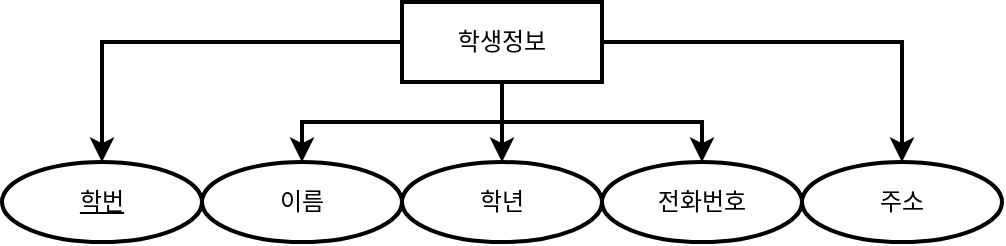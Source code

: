 <mxfile version="18.1.2" type="device" pages="4"><diagram id="2GYiwdD8eRfLdKok6AvH" name="Page-1"><mxGraphModel dx="1422" dy="794" grid="1" gridSize="10" guides="1" tooltips="1" connect="1" arrows="1" fold="1" page="1" pageScale="1" pageWidth="827" pageHeight="1169" math="0" shadow="0"><root><mxCell id="0"/><mxCell id="1" parent="0"/><mxCell id="rVCchllWgx_tX67awvDA-16" style="edgeStyle=orthogonalEdgeStyle;rounded=0;orthogonalLoop=1;jettySize=auto;html=1;entryX=0.5;entryY=0;entryDx=0;entryDy=0;shadow=0;strokeWidth=2;" parent="1" source="rVCchllWgx_tX67awvDA-1" target="rVCchllWgx_tX67awvDA-3" edge="1"><mxGeometry relative="1" as="geometry"/></mxCell><mxCell id="rVCchllWgx_tX67awvDA-17" style="edgeStyle=orthogonalEdgeStyle;rounded=0;orthogonalLoop=1;jettySize=auto;html=1;entryX=0.5;entryY=0;entryDx=0;entryDy=0;shadow=0;strokeWidth=2;" parent="1" source="rVCchllWgx_tX67awvDA-1" target="rVCchllWgx_tX67awvDA-5" edge="1"><mxGeometry relative="1" as="geometry"/></mxCell><mxCell id="rVCchllWgx_tX67awvDA-18" style="edgeStyle=orthogonalEdgeStyle;rounded=0;orthogonalLoop=1;jettySize=auto;html=1;entryX=0.5;entryY=0;entryDx=0;entryDy=0;shadow=0;strokeWidth=2;" parent="1" source="rVCchllWgx_tX67awvDA-1" target="rVCchllWgx_tX67awvDA-6" edge="1"><mxGeometry relative="1" as="geometry"/></mxCell><mxCell id="rVCchllWgx_tX67awvDA-19" style="edgeStyle=orthogonalEdgeStyle;rounded=0;orthogonalLoop=1;jettySize=auto;html=1;entryX=0.5;entryY=0;entryDx=0;entryDy=0;shadow=0;strokeWidth=2;" parent="1" source="rVCchllWgx_tX67awvDA-1" target="rVCchllWgx_tX67awvDA-7" edge="1"><mxGeometry relative="1" as="geometry"/></mxCell><mxCell id="rVCchllWgx_tX67awvDA-20" style="edgeStyle=orthogonalEdgeStyle;rounded=0;orthogonalLoop=1;jettySize=auto;html=1;entryX=0.5;entryY=0;entryDx=0;entryDy=0;shadow=0;strokeWidth=2;" parent="1" source="rVCchllWgx_tX67awvDA-1" target="rVCchllWgx_tX67awvDA-8" edge="1"><mxGeometry relative="1" as="geometry"/></mxCell><mxCell id="rVCchllWgx_tX67awvDA-1" value="학생정보" style="whiteSpace=wrap;html=1;align=center;strokeWidth=2;shadow=0;" parent="1" vertex="1"><mxGeometry x="360" y="360" width="100" height="40" as="geometry"/></mxCell><mxCell id="rVCchllWgx_tX67awvDA-3" value="학번" style="ellipse;whiteSpace=wrap;html=1;align=center;fontStyle=4;strokeWidth=2;shadow=0;" parent="1" vertex="1"><mxGeometry x="160" y="440" width="100" height="40" as="geometry"/></mxCell><mxCell id="rVCchllWgx_tX67awvDA-5" value="이름" style="ellipse;whiteSpace=wrap;html=1;align=center;strokeWidth=2;shadow=0;" parent="1" vertex="1"><mxGeometry x="260" y="440" width="100" height="40" as="geometry"/></mxCell><mxCell id="rVCchllWgx_tX67awvDA-6" value="학년" style="ellipse;whiteSpace=wrap;html=1;align=center;strokeWidth=2;shadow=0;" parent="1" vertex="1"><mxGeometry x="360" y="440" width="100" height="40" as="geometry"/></mxCell><mxCell id="rVCchllWgx_tX67awvDA-7" value="전화번호" style="ellipse;whiteSpace=wrap;html=1;align=center;strokeWidth=2;shadow=0;" parent="1" vertex="1"><mxGeometry x="460" y="440" width="100" height="40" as="geometry"/></mxCell><mxCell id="rVCchllWgx_tX67awvDA-8" value="주소" style="ellipse;whiteSpace=wrap;html=1;align=center;strokeWidth=2;shadow=0;" parent="1" vertex="1"><mxGeometry x="560" y="440" width="100" height="40" as="geometry"/></mxCell></root></mxGraphModel></diagram><diagram id="0qLAcg0rs9gJ4eGsllmb" name="Page-2"><mxGraphModel dx="857" dy="784" grid="1" gridSize="10" guides="1" tooltips="1" connect="1" arrows="1" fold="1" page="1" pageScale="1" pageWidth="827" pageHeight="1169" math="0" shadow="0"><root><mxCell id="0"/><mxCell id="1" parent="0"/><mxCell id="2qH7XmngtKXu21mbRw4C-11" value="" style="edgeStyle=orthogonalEdgeStyle;rounded=0;orthogonalLoop=1;jettySize=auto;html=1;shadow=0;strokeWidth=2;" parent="1" source="2qH7XmngtKXu21mbRw4C-1" target="2qH7XmngtKXu21mbRw4C-5" edge="1"><mxGeometry relative="1" as="geometry"/></mxCell><mxCell id="2qH7XmngtKXu21mbRw4C-12" style="edgeStyle=orthogonalEdgeStyle;rounded=0;orthogonalLoop=1;jettySize=auto;html=1;entryX=0;entryY=0.5;entryDx=0;entryDy=0;shadow=0;strokeWidth=2;" parent="1" source="2qH7XmngtKXu21mbRw4C-1" target="2qH7XmngtKXu21mbRw4C-2" edge="1"><mxGeometry relative="1" as="geometry"/></mxCell><mxCell id="2qH7XmngtKXu21mbRw4C-13" style="edgeStyle=orthogonalEdgeStyle;rounded=0;orthogonalLoop=1;jettySize=auto;html=1;entryX=0;entryY=0.5;entryDx=0;entryDy=0;shadow=0;strokeWidth=2;" parent="1" source="2qH7XmngtKXu21mbRw4C-1" target="2qH7XmngtKXu21mbRw4C-8" edge="1"><mxGeometry relative="1" as="geometry"/></mxCell><mxCell id="2qH7XmngtKXu21mbRw4C-1" value="Actor" style="shape=umlActor;verticalLabelPosition=bottom;verticalAlign=top;html=1;shadow=0;strokeWidth=2;" parent="1" vertex="1"><mxGeometry x="160" y="255" width="30" height="60" as="geometry"/></mxCell><mxCell id="2qH7XmngtKXu21mbRw4C-2" value="회원가입" style="ellipse;whiteSpace=wrap;html=1;shadow=0;strokeWidth=2;" parent="1" vertex="1"><mxGeometry x="300" y="180" width="140" height="70" as="geometry"/></mxCell><mxCell id="2qH7XmngtKXu21mbRw4C-3" value="ID중복검사" style="ellipse;whiteSpace=wrap;html=1;shadow=0;strokeWidth=2;" parent="1" vertex="1"><mxGeometry x="440" y="180" width="140" height="70" as="geometry"/></mxCell><mxCell id="2qH7XmngtKXu21mbRw4C-4" value="DB에 저장" style="ellipse;whiteSpace=wrap;html=1;shadow=0;strokeWidth=2;" parent="1" vertex="1"><mxGeometry x="580" y="180" width="140" height="70" as="geometry"/></mxCell><mxCell id="2qH7XmngtKXu21mbRw4C-5" value="로그인" style="ellipse;whiteSpace=wrap;html=1;shadow=0;strokeWidth=2;" parent="1" vertex="1"><mxGeometry x="300" y="250" width="140" height="70" as="geometry"/></mxCell><mxCell id="2qH7XmngtKXu21mbRw4C-6" value="로그인확인" style="ellipse;whiteSpace=wrap;html=1;shadow=0;strokeWidth=2;" parent="1" vertex="1"><mxGeometry x="440" y="250" width="140" height="70" as="geometry"/></mxCell><mxCell id="2qH7XmngtKXu21mbRw4C-7" value="세션부여" style="ellipse;whiteSpace=wrap;html=1;shadow=0;strokeWidth=2;" parent="1" vertex="1"><mxGeometry x="580" y="250" width="140" height="70" as="geometry"/></mxCell><mxCell id="2qH7XmngtKXu21mbRw4C-8" value="게시판" style="ellipse;whiteSpace=wrap;html=1;shadow=0;strokeWidth=2;" parent="1" vertex="1"><mxGeometry x="300" y="400" width="140" height="70" as="geometry"/></mxCell><mxCell id="2qH7XmngtKXu21mbRw4C-9" value="글쓰기클릭" style="ellipse;whiteSpace=wrap;html=1;shadow=0;strokeWidth=2;" parent="1" vertex="1"><mxGeometry x="440" y="400" width="140" height="70" as="geometry"/></mxCell><mxCell id="2qH7XmngtKXu21mbRw4C-14" style="edgeStyle=orthogonalEdgeStyle;rounded=0;orthogonalLoop=1;jettySize=auto;html=1;shadow=0;strokeWidth=2;" parent="1" source="2qH7XmngtKXu21mbRw4C-10" target="2qH7XmngtKXu21mbRw4C-5" edge="1"><mxGeometry relative="1" as="geometry"><Array as="points"><mxPoint x="650" y="370"/><mxPoint x="370" y="370"/></Array></mxGeometry></mxCell><mxCell id="2qH7XmngtKXu21mbRw4C-10" value="로그인확인" style="ellipse;whiteSpace=wrap;html=1;shadow=0;strokeWidth=2;" parent="1" vertex="1"><mxGeometry x="580" y="400" width="140" height="70" as="geometry"/></mxCell></root></mxGraphModel></diagram><diagram id="YEjMaBFAJUDLFT7ucbus" name="레이아웃별, 로그인 회원가입"><mxGraphModel dx="857" dy="784" grid="1" gridSize="10" guides="1" tooltips="1" connect="1" arrows="1" fold="1" page="1" pageScale="1" pageWidth="827" pageHeight="1169" math="0" shadow="0"><root><mxCell id="0"/><mxCell id="1" parent="0"/><mxCell id="60HzdJMfefhZUcd4HpcT-1" value="Actor" style="shape=umlActor;verticalLabelPosition=bottom;verticalAlign=top;html=1;shadow=0;strokeWidth=2;" parent="1" vertex="1"><mxGeometry x="120" y="960" width="30" height="60" as="geometry"/></mxCell><mxCell id="tfIwkROSKU9LFgS0Y1qQ-1" value="회원가입" style="ellipse;whiteSpace=wrap;html=1;shadow=0;strokeWidth=2;" parent="1" vertex="1"><mxGeometry x="230" y="900" width="140" height="70" as="geometry"/></mxCell><mxCell id="DCy_5lz1rJcARFC25E61-1" value="ID중복검사" style="ellipse;whiteSpace=wrap;html=1;shadow=0;strokeWidth=2;" parent="1" vertex="1"><mxGeometry x="370" y="900" width="140" height="70" as="geometry"/></mxCell><mxCell id="r5mA8Wso-aB24ZF9T94Q-1" value="DB에 저장" style="ellipse;whiteSpace=wrap;html=1;shadow=0;strokeWidth=2;" parent="1" vertex="1"><mxGeometry x="510" y="900" width="140" height="70" as="geometry"/></mxCell><mxCell id="ZFHXCNjkK_syHWbOqxtX-1" value="로그인" style="ellipse;whiteSpace=wrap;html=1;shadow=0;strokeWidth=2;" parent="1" vertex="1"><mxGeometry x="230" y="990" width="140" height="70" as="geometry"/></mxCell><mxCell id="RCbmr-Qfa0O-JjzvDq_V-1" value="로그인확인" style="ellipse;whiteSpace=wrap;html=1;shadow=0;strokeWidth=2;" parent="1" vertex="1"><mxGeometry x="370" y="990" width="140" height="70" as="geometry"/></mxCell><mxCell id="rcVA_vxOe0ARJLU-bFHp-1" value="세션부여" style="ellipse;whiteSpace=wrap;html=1;shadow=0;strokeWidth=2;" parent="1" vertex="1"><mxGeometry x="510" y="990" width="140" height="70" as="geometry"/></mxCell><mxCell id="zEAQ3R73hj4lsx-gQDS4-2" value="학원검색" style="ellipse;whiteSpace=wrap;html=1;shadow=0;strokeWidth=2;" parent="1" vertex="1"><mxGeometry x="230" y="1080" width="140" height="70" as="geometry"/></mxCell><mxCell id="zEAQ3R73hj4lsx-gQDS4-3" value="학원 장바구니 추가" style="ellipse;whiteSpace=wrap;html=1;shadow=0;strokeWidth=2;" parent="1" vertex="1"><mxGeometry x="370" y="1080" width="140" height="70" as="geometry"/></mxCell><mxCell id="zEAQ3R73hj4lsx-gQDS4-4" value="학원 결제" style="ellipse;whiteSpace=wrap;html=1;shadow=0;strokeWidth=2;" parent="1" vertex="1"><mxGeometry x="650" y="1080" width="140" height="70" as="geometry"/></mxCell><mxCell id="zEAQ3R73hj4lsx-gQDS4-5" value="스케줄 결정" style="ellipse;whiteSpace=wrap;html=1;shadow=0;strokeWidth=2;" parent="1" vertex="1"><mxGeometry x="510" y="1080" width="140" height="70" as="geometry"/></mxCell><mxCell id="QIkk5pSjYCIOPvrYYPD7-11" style="edgeStyle=orthogonalEdgeStyle;rounded=0;orthogonalLoop=1;jettySize=auto;html=1;entryX=0.5;entryY=0;entryDx=0;entryDy=0;" parent="1" source="QIkk5pSjYCIOPvrYYPD7-1" target="QIkk5pSjYCIOPvrYYPD7-5" edge="1"><mxGeometry relative="1" as="geometry"/></mxCell><mxCell id="QIkk5pSjYCIOPvrYYPD7-12" style="edgeStyle=orthogonalEdgeStyle;rounded=0;orthogonalLoop=1;jettySize=auto;html=1;entryX=0.5;entryY=0;entryDx=0;entryDy=0;" parent="1" source="QIkk5pSjYCIOPvrYYPD7-1" target="QIkk5pSjYCIOPvrYYPD7-10" edge="1"><mxGeometry relative="1" as="geometry"/></mxCell><mxCell id="QIkk5pSjYCIOPvrYYPD7-13" style="edgeStyle=orthogonalEdgeStyle;rounded=0;orthogonalLoop=1;jettySize=auto;html=1;entryX=0.5;entryY=0;entryDx=0;entryDy=0;" parent="1" source="QIkk5pSjYCIOPvrYYPD7-1" target="QIkk5pSjYCIOPvrYYPD7-6" edge="1"><mxGeometry relative="1" as="geometry"/></mxCell><mxCell id="QIkk5pSjYCIOPvrYYPD7-14" style="edgeStyle=orthogonalEdgeStyle;rounded=0;orthogonalLoop=1;jettySize=auto;html=1;entryX=0.5;entryY=0;entryDx=0;entryDy=0;" parent="1" source="QIkk5pSjYCIOPvrYYPD7-1" target="QIkk5pSjYCIOPvrYYPD7-9" edge="1"><mxGeometry relative="1" as="geometry"/></mxCell><mxCell id="QIkk5pSjYCIOPvrYYPD7-15" style="edgeStyle=orthogonalEdgeStyle;rounded=0;orthogonalLoop=1;jettySize=auto;html=1;entryX=0.5;entryY=0;entryDx=0;entryDy=0;" parent="1" source="QIkk5pSjYCIOPvrYYPD7-1" target="QIkk5pSjYCIOPvrYYPD7-7" edge="1"><mxGeometry relative="1" as="geometry"/></mxCell><mxCell id="QIkk5pSjYCIOPvrYYPD7-16" style="edgeStyle=orthogonalEdgeStyle;rounded=0;orthogonalLoop=1;jettySize=auto;html=1;entryX=0.5;entryY=0;entryDx=0;entryDy=0;" parent="1" source="QIkk5pSjYCIOPvrYYPD7-1" target="QIkk5pSjYCIOPvrYYPD7-8" edge="1"><mxGeometry relative="1" as="geometry"/></mxCell><mxCell id="QIkk5pSjYCIOPvrYYPD7-1" value="회원정보" style="whiteSpace=wrap;html=1;align=center;" parent="1" vertex="1"><mxGeometry x="390" y="410" width="100" height="40" as="geometry"/></mxCell><mxCell id="QIkk5pSjYCIOPvrYYPD7-18" style="edgeStyle=orthogonalEdgeStyle;rounded=0;orthogonalLoop=1;jettySize=auto;html=1;entryX=0.2;entryY=-0.01;entryDx=0;entryDy=0;entryPerimeter=0;" parent="1" source="QIkk5pSjYCIOPvrYYPD7-5" target="QIkk5pSjYCIOPvrYYPD7-17" edge="1"><mxGeometry relative="1" as="geometry"/></mxCell><mxCell id="QIkk5pSjYCIOPvrYYPD7-5" value="아이디" style="ellipse;whiteSpace=wrap;html=1;align=center;fontStyle=4;" parent="1" vertex="1"><mxGeometry x="140" y="500" width="100" height="40" as="geometry"/></mxCell><mxCell id="QIkk5pSjYCIOPvrYYPD7-19" style="edgeStyle=orthogonalEdgeStyle;rounded=0;orthogonalLoop=1;jettySize=auto;html=1;entryX=0.71;entryY=0.02;entryDx=0;entryDy=0;entryPerimeter=0;" parent="1" source="QIkk5pSjYCIOPvrYYPD7-6" target="QIkk5pSjYCIOPvrYYPD7-17" edge="1"><mxGeometry relative="1" as="geometry"/></mxCell><mxCell id="QIkk5pSjYCIOPvrYYPD7-6" value="비밀번호" style="ellipse;whiteSpace=wrap;html=1;align=center;" parent="1" vertex="1"><mxGeometry x="240" y="500" width="100" height="40" as="geometry"/></mxCell><mxCell id="QIkk5pSjYCIOPvrYYPD7-7" value="이름" style="ellipse;whiteSpace=wrap;html=1;align=center;" parent="1" vertex="1"><mxGeometry x="340" y="500" width="100" height="40" as="geometry"/></mxCell><mxCell id="QIkk5pSjYCIOPvrYYPD7-8" value="전화번호" style="ellipse;whiteSpace=wrap;html=1;align=center;" parent="1" vertex="1"><mxGeometry x="440" y="500" width="100" height="40" as="geometry"/></mxCell><mxCell id="QIkk5pSjYCIOPvrYYPD7-9" value="주소&lt;br&gt;(주소, 상세주소, 우편번호로 나눠질 가능성있음)" style="ellipse;whiteSpace=wrap;html=1;align=center;" parent="1" vertex="1"><mxGeometry x="540" y="500" width="100" height="90" as="geometry"/></mxCell><mxCell id="QIkk5pSjYCIOPvrYYPD7-10" value="이메일" style="ellipse;whiteSpace=wrap;html=1;align=center;" parent="1" vertex="1"><mxGeometry x="640" y="500" width="100" height="40" as="geometry"/></mxCell><mxCell id="QIkk5pSjYCIOPvrYYPD7-17" value="로그인시 사용" style="shape=note;size=20;whiteSpace=wrap;html=1;" parent="1" vertex="1"><mxGeometry x="190" y="630" width="100" height="100" as="geometry"/></mxCell><mxCell id="QIkk5pSjYCIOPvrYYPD7-33" value="회원정보" style="shape=table;startSize=30;container=1;collapsible=1;childLayout=tableLayout;fixedRows=1;rowLines=0;fontStyle=1;align=center;resizeLast=1;" parent="1" vertex="1"><mxGeometry x="440" y="640" width="236" height="220" as="geometry"/></mxCell><mxCell id="QIkk5pSjYCIOPvrYYPD7-34" value="" style="shape=tableRow;horizontal=0;startSize=0;swimlaneHead=0;swimlaneBody=0;fillColor=none;collapsible=0;dropTarget=0;points=[[0,0.5],[1,0.5]];portConstraint=eastwest;top=0;left=0;right=0;bottom=1;" parent="QIkk5pSjYCIOPvrYYPD7-33" vertex="1"><mxGeometry y="30" width="236" height="30" as="geometry"/></mxCell><mxCell id="QIkk5pSjYCIOPvrYYPD7-35" value="PK" style="shape=partialRectangle;connectable=0;fillColor=none;top=0;left=0;bottom=0;right=0;fontStyle=1;overflow=hidden;" parent="QIkk5pSjYCIOPvrYYPD7-34" vertex="1"><mxGeometry width="30" height="30" as="geometry"><mxRectangle width="30" height="30" as="alternateBounds"/></mxGeometry></mxCell><mxCell id="QIkk5pSjYCIOPvrYYPD7-36" value="ID    varchar2(20)" style="shape=partialRectangle;connectable=0;fillColor=none;top=0;left=0;bottom=0;right=0;align=left;spacingLeft=6;fontStyle=5;overflow=hidden;" parent="QIkk5pSjYCIOPvrYYPD7-34" vertex="1"><mxGeometry x="30" width="206" height="30" as="geometry"><mxRectangle width="206" height="30" as="alternateBounds"/></mxGeometry></mxCell><mxCell id="QIkk5pSjYCIOPvrYYPD7-37" value="" style="shape=tableRow;horizontal=0;startSize=0;swimlaneHead=0;swimlaneBody=0;fillColor=none;collapsible=0;dropTarget=0;points=[[0,0.5],[1,0.5]];portConstraint=eastwest;top=0;left=0;right=0;bottom=0;" parent="QIkk5pSjYCIOPvrYYPD7-33" vertex="1"><mxGeometry y="60" width="236" height="30" as="geometry"/></mxCell><mxCell id="QIkk5pSjYCIOPvrYYPD7-38" value="" style="shape=partialRectangle;connectable=0;fillColor=none;top=0;left=0;bottom=0;right=0;editable=1;overflow=hidden;" parent="QIkk5pSjYCIOPvrYYPD7-37" vertex="1"><mxGeometry width="30" height="30" as="geometry"><mxRectangle width="30" height="30" as="alternateBounds"/></mxGeometry></mxCell><mxCell id="QIkk5pSjYCIOPvrYYPD7-39" value="password    varchar2(20)" style="shape=partialRectangle;connectable=0;fillColor=none;top=0;left=0;bottom=0;right=0;align=left;spacingLeft=6;overflow=hidden;" parent="QIkk5pSjYCIOPvrYYPD7-37" vertex="1"><mxGeometry x="30" width="206" height="30" as="geometry"><mxRectangle width="206" height="30" as="alternateBounds"/></mxGeometry></mxCell><mxCell id="QIkk5pSjYCIOPvrYYPD7-40" value="" style="shape=tableRow;horizontal=0;startSize=0;swimlaneHead=0;swimlaneBody=0;fillColor=none;collapsible=0;dropTarget=0;points=[[0,0.5],[1,0.5]];portConstraint=eastwest;top=0;left=0;right=0;bottom=0;" parent="QIkk5pSjYCIOPvrYYPD7-33" vertex="1"><mxGeometry y="90" width="236" height="30" as="geometry"/></mxCell><mxCell id="QIkk5pSjYCIOPvrYYPD7-41" value="" style="shape=partialRectangle;connectable=0;fillColor=none;top=0;left=0;bottom=0;right=0;editable=1;overflow=hidden;" parent="QIkk5pSjYCIOPvrYYPD7-40" vertex="1"><mxGeometry width="30" height="30" as="geometry"><mxRectangle width="30" height="30" as="alternateBounds"/></mxGeometry></mxCell><mxCell id="QIkk5pSjYCIOPvrYYPD7-42" value="name    nvarchar2(5)" style="shape=partialRectangle;connectable=0;fillColor=none;top=0;left=0;bottom=0;right=0;align=left;spacingLeft=6;overflow=hidden;" parent="QIkk5pSjYCIOPvrYYPD7-40" vertex="1"><mxGeometry x="30" width="206" height="30" as="geometry"><mxRectangle width="206" height="30" as="alternateBounds"/></mxGeometry></mxCell><mxCell id="QIkk5pSjYCIOPvrYYPD7-43" value="" style="shape=tableRow;horizontal=0;startSize=0;swimlaneHead=0;swimlaneBody=0;fillColor=none;collapsible=0;dropTarget=0;points=[[0,0.5],[1,0.5]];portConstraint=eastwest;top=0;left=0;right=0;bottom=0;" parent="QIkk5pSjYCIOPvrYYPD7-33" vertex="1"><mxGeometry y="120" width="236" height="30" as="geometry"/></mxCell><mxCell id="QIkk5pSjYCIOPvrYYPD7-44" value="" style="shape=partialRectangle;connectable=0;fillColor=none;top=0;left=0;bottom=0;right=0;editable=1;overflow=hidden;" parent="QIkk5pSjYCIOPvrYYPD7-43" vertex="1"><mxGeometry width="30" height="30" as="geometry"><mxRectangle width="30" height="30" as="alternateBounds"/></mxGeometry></mxCell><mxCell id="QIkk5pSjYCIOPvrYYPD7-45" value="tel    number" style="shape=partialRectangle;connectable=0;fillColor=none;top=0;left=0;bottom=0;right=0;align=left;spacingLeft=6;overflow=hidden;" parent="QIkk5pSjYCIOPvrYYPD7-43" vertex="1"><mxGeometry x="30" width="206" height="30" as="geometry"><mxRectangle width="206" height="30" as="alternateBounds"/></mxGeometry></mxCell><mxCell id="QIkk5pSjYCIOPvrYYPD7-61" value="" style="shape=tableRow;horizontal=0;startSize=0;swimlaneHead=0;swimlaneBody=0;fillColor=none;collapsible=0;dropTarget=0;points=[[0,0.5],[1,0.5]];portConstraint=eastwest;top=0;left=0;right=0;bottom=0;" parent="QIkk5pSjYCIOPvrYYPD7-33" vertex="1"><mxGeometry y="150" width="236" height="30" as="geometry"/></mxCell><mxCell id="QIkk5pSjYCIOPvrYYPD7-62" value="" style="shape=partialRectangle;connectable=0;fillColor=none;top=0;left=0;bottom=0;right=0;editable=1;overflow=hidden;" parent="QIkk5pSjYCIOPvrYYPD7-61" vertex="1"><mxGeometry width="30" height="30" as="geometry"><mxRectangle width="30" height="30" as="alternateBounds"/></mxGeometry></mxCell><mxCell id="QIkk5pSjYCIOPvrYYPD7-63" value="address    nvarchar2(50)" style="shape=partialRectangle;connectable=0;fillColor=none;top=0;left=0;bottom=0;right=0;align=left;spacingLeft=6;overflow=hidden;" parent="QIkk5pSjYCIOPvrYYPD7-61" vertex="1"><mxGeometry x="30" width="206" height="30" as="geometry"><mxRectangle width="206" height="30" as="alternateBounds"/></mxGeometry></mxCell><mxCell id="QIkk5pSjYCIOPvrYYPD7-64" value="" style="shape=tableRow;horizontal=0;startSize=0;swimlaneHead=0;swimlaneBody=0;fillColor=none;collapsible=0;dropTarget=0;points=[[0,0.5],[1,0.5]];portConstraint=eastwest;top=0;left=0;right=0;bottom=0;" parent="QIkk5pSjYCIOPvrYYPD7-33" vertex="1"><mxGeometry y="180" width="236" height="30" as="geometry"/></mxCell><mxCell id="QIkk5pSjYCIOPvrYYPD7-65" value="" style="shape=partialRectangle;connectable=0;fillColor=none;top=0;left=0;bottom=0;right=0;editable=1;overflow=hidden;" parent="QIkk5pSjYCIOPvrYYPD7-64" vertex="1"><mxGeometry width="30" height="30" as="geometry"><mxRectangle width="30" height="30" as="alternateBounds"/></mxGeometry></mxCell><mxCell id="QIkk5pSjYCIOPvrYYPD7-66" value="email    varchar2(30)" style="shape=partialRectangle;connectable=0;fillColor=none;top=0;left=0;bottom=0;right=0;align=left;spacingLeft=6;overflow=hidden;" parent="QIkk5pSjYCIOPvrYYPD7-64" vertex="1"><mxGeometry x="30" width="206" height="30" as="geometry"><mxRectangle width="206" height="30" as="alternateBounds"/></mxGeometry></mxCell></root></mxGraphModel></diagram><diagram id="F-JiQdFKXhcAnfwn-VHp" name="학원정보"><mxGraphModel dx="2385" dy="1425" grid="1" gridSize="10" guides="1" tooltips="1" connect="1" arrows="1" fold="1" page="1" pageScale="1" pageWidth="827" pageHeight="1169" math="0" shadow="0"><root><mxCell id="0"/><mxCell id="1" parent="0"/><mxCell id="TMCMg9Sac8ePS1k3-B1t-9" style="edgeStyle=orthogonalEdgeStyle;rounded=0;orthogonalLoop=1;jettySize=auto;html=1;entryX=1;entryY=0.5;entryDx=0;entryDy=0;" parent="1" source="TeI_6MHrGVTQw7P5lL0v-13" target="TeI_6MHrGVTQw7P5lL0v-16" edge="1"><mxGeometry relative="1" as="geometry"/></mxCell><mxCell id="TMCMg9Sac8ePS1k3-B1t-10" style="edgeStyle=orthogonalEdgeStyle;rounded=0;orthogonalLoop=1;jettySize=auto;html=1;entryX=1;entryY=0.5;entryDx=0;entryDy=0;" parent="1" source="TeI_6MHrGVTQw7P5lL0v-13" target="TeI_6MHrGVTQw7P5lL0v-17" edge="1"><mxGeometry relative="1" as="geometry"/></mxCell><mxCell id="rXmSphZB56x5EQF6xdXM-2" style="edgeStyle=orthogonalEdgeStyle;rounded=0;orthogonalLoop=1;jettySize=auto;html=1;entryX=1;entryY=0.5;entryDx=0;entryDy=0;" parent="1" source="TeI_6MHrGVTQw7P5lL0v-13" target="TMCMg9Sac8ePS1k3-B1t-30" edge="1"><mxGeometry relative="1" as="geometry"/></mxCell><mxCell id="rXmSphZB56x5EQF6xdXM-3" style="edgeStyle=orthogonalEdgeStyle;rounded=0;orthogonalLoop=1;jettySize=auto;html=1;entryX=1;entryY=0.5;entryDx=0;entryDy=0;" parent="1" source="TeI_6MHrGVTQw7P5lL0v-13" target="TMCMg9Sac8ePS1k3-B1t-31" edge="1"><mxGeometry relative="1" as="geometry"/></mxCell><mxCell id="rXmSphZB56x5EQF6xdXM-4" style="edgeStyle=orthogonalEdgeStyle;rounded=0;orthogonalLoop=1;jettySize=auto;html=1;entryX=1;entryY=0.5;entryDx=0;entryDy=0;" parent="1" source="TeI_6MHrGVTQw7P5lL0v-13" target="TMCMg9Sac8ePS1k3-B1t-32" edge="1"><mxGeometry relative="1" as="geometry"/></mxCell><mxCell id="myCBeGEEwQf8wzBp9jPV-35" style="edgeStyle=orthogonalEdgeStyle;rounded=0;orthogonalLoop=1;jettySize=auto;html=1;entryX=1;entryY=0.5;entryDx=0;entryDy=0;" parent="1" source="TeI_6MHrGVTQw7P5lL0v-13" target="myCBeGEEwQf8wzBp9jPV-33" edge="1"><mxGeometry relative="1" as="geometry"/></mxCell><mxCell id="OdyGfHDddro5-zfgDyGk-7" style="edgeStyle=orthogonalEdgeStyle;rounded=0;orthogonalLoop=1;jettySize=auto;html=1;entryX=1;entryY=0.5;entryDx=0;entryDy=0;" edge="1" parent="1" source="TeI_6MHrGVTQw7P5lL0v-13" target="T8YgdGP7c53MdxJlk5jx-5"><mxGeometry relative="1" as="geometry"/></mxCell><mxCell id="OdyGfHDddro5-zfgDyGk-9" style="edgeStyle=orthogonalEdgeStyle;rounded=0;orthogonalLoop=1;jettySize=auto;html=1;entryX=1;entryY=0.5;entryDx=0;entryDy=0;" edge="1" parent="1" source="TeI_6MHrGVTQw7P5lL0v-13" target="OdyGfHDddro5-zfgDyGk-8"><mxGeometry relative="1" as="geometry"/></mxCell><mxCell id="TeI_6MHrGVTQw7P5lL0v-13" value="학원" style="whiteSpace=wrap;html=1;align=center;" parent="1" vertex="1"><mxGeometry x="664" y="280" width="100" height="40" as="geometry"/></mxCell><mxCell id="NKya96P8TGoF6ocOSOYM-28" style="edgeStyle=orthogonalEdgeStyle;rounded=0;orthogonalLoop=1;jettySize=auto;html=1;entryX=0;entryY=0;entryDx=100;entryDy=60;entryPerimeter=0;" edge="1" parent="1" source="TeI_6MHrGVTQw7P5lL0v-16" target="NKya96P8TGoF6ocOSOYM-20"><mxGeometry relative="1" as="geometry"/></mxCell><mxCell id="NKya96P8TGoF6ocOSOYM-36" style="edgeStyle=orthogonalEdgeStyle;rounded=0;orthogonalLoop=1;jettySize=auto;html=1;entryX=0.5;entryY=0;entryDx=0;entryDy=0;entryPerimeter=0;" edge="1" parent="1" source="TeI_6MHrGVTQw7P5lL0v-16" target="NKya96P8TGoF6ocOSOYM-31"><mxGeometry relative="1" as="geometry"/></mxCell><mxCell id="TeI_6MHrGVTQw7P5lL0v-16" value="학원지정번호&lt;br&gt;PK" style="ellipse;whiteSpace=wrap;html=1;align=center;" parent="1" vertex="1"><mxGeometry x="350" y="150" width="100" height="40" as="geometry"/></mxCell><mxCell id="NKya96P8TGoF6ocOSOYM-22" style="edgeStyle=orthogonalEdgeStyle;rounded=0;orthogonalLoop=1;jettySize=auto;html=1;entryX=0;entryY=0;entryDx=100;entryDy=60;entryPerimeter=0;" edge="1" parent="1" source="TeI_6MHrGVTQw7P5lL0v-17" target="NKya96P8TGoF6ocOSOYM-20"><mxGeometry relative="1" as="geometry"/></mxCell><mxCell id="NKya96P8TGoF6ocOSOYM-37" style="edgeStyle=orthogonalEdgeStyle;rounded=0;orthogonalLoop=1;jettySize=auto;html=1;entryX=0.5;entryY=0;entryDx=0;entryDy=0;entryPerimeter=0;" edge="1" parent="1" source="TeI_6MHrGVTQw7P5lL0v-17" target="NKya96P8TGoF6ocOSOYM-31"><mxGeometry relative="1" as="geometry"/></mxCell><mxCell id="TeI_6MHrGVTQw7P5lL0v-17" value="학원명" style="ellipse;whiteSpace=wrap;html=1;align=center;" parent="1" vertex="1"><mxGeometry x="350" y="190" width="100" height="40" as="geometry"/></mxCell><mxCell id="TMCMg9Sac8ePS1k3-B1t-30" value="도로명 우편번호&lt;br&gt;UNIQUE" style="ellipse;whiteSpace=wrap;html=1;align=center;" parent="1" vertex="1"><mxGeometry x="350" y="230" width="100" height="40" as="geometry"/></mxCell><mxCell id="NKya96P8TGoF6ocOSOYM-25" style="edgeStyle=orthogonalEdgeStyle;rounded=0;orthogonalLoop=1;jettySize=auto;html=1;entryX=0;entryY=0;entryDx=100;entryDy=60;entryPerimeter=0;" edge="1" parent="1" source="TMCMg9Sac8ePS1k3-B1t-31" target="NKya96P8TGoF6ocOSOYM-20"><mxGeometry relative="1" as="geometry"/></mxCell><mxCell id="TMCMg9Sac8ePS1k3-B1t-31" value="도로명 주소" style="ellipse;whiteSpace=wrap;html=1;align=center;" parent="1" vertex="1"><mxGeometry x="350" y="270" width="100" height="40" as="geometry"/></mxCell><mxCell id="NKya96P8TGoF6ocOSOYM-26" style="edgeStyle=orthogonalEdgeStyle;rounded=0;orthogonalLoop=1;jettySize=auto;html=1;entryX=0;entryY=0;entryDx=100;entryDy=60;entryPerimeter=0;" edge="1" parent="1" source="TMCMg9Sac8ePS1k3-B1t-32" target="NKya96P8TGoF6ocOSOYM-20"><mxGeometry relative="1" as="geometry"/></mxCell><mxCell id="TMCMg9Sac8ePS1k3-B1t-32" value="도로명 상세주소" style="ellipse;whiteSpace=wrap;html=1;align=center;" parent="1" vertex="1"><mxGeometry x="350" y="310" width="100" height="40" as="geometry"/></mxCell><mxCell id="NKya96P8TGoF6ocOSOYM-27" style="edgeStyle=orthogonalEdgeStyle;rounded=0;orthogonalLoop=1;jettySize=auto;html=1;entryX=0;entryY=0;entryDx=100;entryDy=60;entryPerimeter=0;" edge="1" parent="1" source="myCBeGEEwQf8wzBp9jPV-33" target="NKya96P8TGoF6ocOSOYM-20"><mxGeometry relative="1" as="geometry"/></mxCell><mxCell id="myCBeGEEwQf8wzBp9jPV-33" value="과목" style="ellipse;whiteSpace=wrap;html=1;align=center;" parent="1" vertex="1"><mxGeometry x="350" y="350" width="100" height="40" as="geometry"/></mxCell><mxCell id="NKya96P8TGoF6ocOSOYM-29" style="edgeStyle=orthogonalEdgeStyle;rounded=0;orthogonalLoop=1;jettySize=auto;html=1;entryX=0;entryY=0;entryDx=100;entryDy=60;entryPerimeter=0;" edge="1" parent="1" source="T8YgdGP7c53MdxJlk5jx-5" target="NKya96P8TGoF6ocOSOYM-20"><mxGeometry relative="1" as="geometry"/></mxCell><mxCell id="T8YgdGP7c53MdxJlk5jx-5" value="나이 영역" style="ellipse;whiteSpace=wrap;html=1;align=center;" parent="1" vertex="1"><mxGeometry x="350" y="390" width="100" height="40" as="geometry"/></mxCell><mxCell id="NKya96P8TGoF6ocOSOYM-30" style="edgeStyle=orthogonalEdgeStyle;rounded=0;orthogonalLoop=1;jettySize=auto;html=1;entryX=0;entryY=0;entryDx=100;entryDy=60;entryPerimeter=0;" edge="1" parent="1" source="OdyGfHDddro5-zfgDyGk-8" target="NKya96P8TGoF6ocOSOYM-20"><mxGeometry relative="1" as="geometry"/></mxCell><mxCell id="NKya96P8TGoF6ocOSOYM-35" style="edgeStyle=orthogonalEdgeStyle;rounded=0;orthogonalLoop=1;jettySize=auto;html=1;entryX=0.5;entryY=1;entryDx=0;entryDy=0;entryPerimeter=0;" edge="1" parent="1" source="OdyGfHDddro5-zfgDyGk-8" target="NKya96P8TGoF6ocOSOYM-31"><mxGeometry relative="1" as="geometry"/></mxCell><mxCell id="OdyGfHDddro5-zfgDyGk-8" value="수강료" style="ellipse;whiteSpace=wrap;html=1;align=center;" vertex="1" parent="1"><mxGeometry x="350" y="430" width="100" height="40" as="geometry"/></mxCell><mxCell id="NKya96P8TGoF6ocOSOYM-1" style="edgeStyle=orthogonalEdgeStyle;rounded=0;orthogonalLoop=1;jettySize=auto;html=1;entryX=0.5;entryY=0;entryDx=0;entryDy=0;" edge="1" parent="1" source="NKya96P8TGoF6ocOSOYM-7" target="NKya96P8TGoF6ocOSOYM-9"><mxGeometry relative="1" as="geometry"/></mxCell><mxCell id="NKya96P8TGoF6ocOSOYM-2" style="edgeStyle=orthogonalEdgeStyle;rounded=0;orthogonalLoop=1;jettySize=auto;html=1;entryX=0.5;entryY=0;entryDx=0;entryDy=0;" edge="1" parent="1" source="NKya96P8TGoF6ocOSOYM-7" target="NKya96P8TGoF6ocOSOYM-15"><mxGeometry relative="1" as="geometry"/></mxCell><mxCell id="NKya96P8TGoF6ocOSOYM-3" style="edgeStyle=orthogonalEdgeStyle;rounded=0;orthogonalLoop=1;jettySize=auto;html=1;entryX=0.5;entryY=0;entryDx=0;entryDy=0;" edge="1" parent="1" source="NKya96P8TGoF6ocOSOYM-7" target="NKya96P8TGoF6ocOSOYM-11"><mxGeometry relative="1" as="geometry"/></mxCell><mxCell id="NKya96P8TGoF6ocOSOYM-4" style="edgeStyle=orthogonalEdgeStyle;rounded=0;orthogonalLoop=1;jettySize=auto;html=1;entryX=0.5;entryY=0;entryDx=0;entryDy=0;" edge="1" parent="1" source="NKya96P8TGoF6ocOSOYM-7" target="NKya96P8TGoF6ocOSOYM-14"><mxGeometry relative="1" as="geometry"/></mxCell><mxCell id="NKya96P8TGoF6ocOSOYM-5" style="edgeStyle=orthogonalEdgeStyle;rounded=0;orthogonalLoop=1;jettySize=auto;html=1;entryX=0.5;entryY=0;entryDx=0;entryDy=0;" edge="1" parent="1" source="NKya96P8TGoF6ocOSOYM-7" target="NKya96P8TGoF6ocOSOYM-12"><mxGeometry relative="1" as="geometry"/></mxCell><mxCell id="NKya96P8TGoF6ocOSOYM-6" style="edgeStyle=orthogonalEdgeStyle;rounded=0;orthogonalLoop=1;jettySize=auto;html=1;entryX=0.5;entryY=0;entryDx=0;entryDy=0;" edge="1" parent="1" source="NKya96P8TGoF6ocOSOYM-7" target="NKya96P8TGoF6ocOSOYM-13"><mxGeometry relative="1" as="geometry"/></mxCell><mxCell id="NKya96P8TGoF6ocOSOYM-7" value="회원정보" style="whiteSpace=wrap;html=1;align=center;" vertex="1" parent="1"><mxGeometry x="860" y="480" width="100" height="40" as="geometry"/></mxCell><mxCell id="NKya96P8TGoF6ocOSOYM-8" style="edgeStyle=orthogonalEdgeStyle;rounded=0;orthogonalLoop=1;jettySize=auto;html=1;entryX=0.2;entryY=-0.01;entryDx=0;entryDy=0;entryPerimeter=0;" edge="1" parent="1" source="NKya96P8TGoF6ocOSOYM-9" target="NKya96P8TGoF6ocOSOYM-16"><mxGeometry relative="1" as="geometry"/></mxCell><mxCell id="NKya96P8TGoF6ocOSOYM-9" value="아이디" style="ellipse;whiteSpace=wrap;html=1;align=center;fontStyle=4;" vertex="1" parent="1"><mxGeometry x="610" y="570" width="100" height="40" as="geometry"/></mxCell><mxCell id="NKya96P8TGoF6ocOSOYM-10" style="edgeStyle=orthogonalEdgeStyle;rounded=0;orthogonalLoop=1;jettySize=auto;html=1;entryX=0.71;entryY=0.02;entryDx=0;entryDy=0;entryPerimeter=0;" edge="1" parent="1" source="NKya96P8TGoF6ocOSOYM-11" target="NKya96P8TGoF6ocOSOYM-16"><mxGeometry relative="1" as="geometry"/></mxCell><mxCell id="NKya96P8TGoF6ocOSOYM-11" value="비밀번호" style="ellipse;whiteSpace=wrap;html=1;align=center;" vertex="1" parent="1"><mxGeometry x="710" y="570" width="100" height="40" as="geometry"/></mxCell><mxCell id="NKya96P8TGoF6ocOSOYM-12" value="이름" style="ellipse;whiteSpace=wrap;html=1;align=center;" vertex="1" parent="1"><mxGeometry x="810" y="570" width="100" height="40" as="geometry"/></mxCell><mxCell id="NKya96P8TGoF6ocOSOYM-13" value="전화번호" style="ellipse;whiteSpace=wrap;html=1;align=center;" vertex="1" parent="1"><mxGeometry x="910" y="570" width="100" height="40" as="geometry"/></mxCell><mxCell id="NKya96P8TGoF6ocOSOYM-14" value="주소&lt;br&gt;(주소, 상세주소, 우편번호로 나눠질 가능성있음)" style="ellipse;whiteSpace=wrap;html=1;align=center;" vertex="1" parent="1"><mxGeometry x="1010" y="570" width="100" height="90" as="geometry"/></mxCell><mxCell id="NKya96P8TGoF6ocOSOYM-15" value="이메일" style="ellipse;whiteSpace=wrap;html=1;align=center;" vertex="1" parent="1"><mxGeometry x="1110" y="570" width="100" height="40" as="geometry"/></mxCell><mxCell id="NKya96P8TGoF6ocOSOYM-16" value="로그인시 사용" style="shape=note;size=20;whiteSpace=wrap;html=1;" vertex="1" parent="1"><mxGeometry x="660" y="700" width="100" height="100" as="geometry"/></mxCell><mxCell id="NKya96P8TGoF6ocOSOYM-18" style="edgeStyle=orthogonalEdgeStyle;rounded=0;orthogonalLoop=1;jettySize=auto;html=1;entryX=0.5;entryY=0;entryDx=0;entryDy=0;" edge="1" parent="1" source="NKya96P8TGoF6ocOSOYM-17" target="NKya96P8TGoF6ocOSOYM-7"><mxGeometry relative="1" as="geometry"/></mxCell><mxCell id="NKya96P8TGoF6ocOSOYM-19" style="edgeStyle=orthogonalEdgeStyle;rounded=0;orthogonalLoop=1;jettySize=auto;html=1;entryX=1;entryY=0.5;entryDx=0;entryDy=0;" edge="1" parent="1" source="NKya96P8TGoF6ocOSOYM-17" target="TeI_6MHrGVTQw7P5lL0v-13"><mxGeometry relative="1" as="geometry"/></mxCell><mxCell id="NKya96P8TGoF6ocOSOYM-17" value="수강" style="shape=rhombus;perimeter=rhombusPerimeter;whiteSpace=wrap;html=1;align=center;" vertex="1" parent="1"><mxGeometry x="850" y="260" width="120" height="80" as="geometry"/></mxCell><mxCell id="NKya96P8TGoF6ocOSOYM-20" value="학원정보" style="shape=note;size=20;whiteSpace=wrap;html=1;" vertex="1" parent="1"><mxGeometry x="60" y="250" width="100" height="100" as="geometry"/></mxCell><mxCell id="NKya96P8TGoF6ocOSOYM-31" value="학원 결제" style="shape=note;size=20;whiteSpace=wrap;html=1;" vertex="1" parent="1"><mxGeometry x="-90" y="250" width="100" height="100" as="geometry"/></mxCell><mxCell id="uq6a-fMtJMKZgPn8_shM-1" value="회원정보" style="shape=table;startSize=30;container=1;collapsible=1;childLayout=tableLayout;fixedRows=1;rowLines=0;fontStyle=1;align=center;resizeLast=1;" vertex="1" parent="1"><mxGeometry x="320" y="860" width="236" height="220" as="geometry"/></mxCell><mxCell id="uq6a-fMtJMKZgPn8_shM-2" value="" style="shape=tableRow;horizontal=0;startSize=0;swimlaneHead=0;swimlaneBody=0;fillColor=none;collapsible=0;dropTarget=0;points=[[0,0.5],[1,0.5]];portConstraint=eastwest;top=0;left=0;right=0;bottom=1;" vertex="1" parent="uq6a-fMtJMKZgPn8_shM-1"><mxGeometry y="30" width="236" height="30" as="geometry"/></mxCell><mxCell id="uq6a-fMtJMKZgPn8_shM-3" value="PK" style="shape=partialRectangle;connectable=0;fillColor=none;top=0;left=0;bottom=0;right=0;fontStyle=1;overflow=hidden;" vertex="1" parent="uq6a-fMtJMKZgPn8_shM-2"><mxGeometry width="30" height="30" as="geometry"><mxRectangle width="30" height="30" as="alternateBounds"/></mxGeometry></mxCell><mxCell id="uq6a-fMtJMKZgPn8_shM-4" value="custm_ID    varchar2(20)" style="shape=partialRectangle;connectable=0;fillColor=none;top=0;left=0;bottom=0;right=0;align=left;spacingLeft=6;fontStyle=5;overflow=hidden;" vertex="1" parent="uq6a-fMtJMKZgPn8_shM-2"><mxGeometry x="30" width="206" height="30" as="geometry"><mxRectangle width="206" height="30" as="alternateBounds"/></mxGeometry></mxCell><mxCell id="uq6a-fMtJMKZgPn8_shM-5" value="" style="shape=tableRow;horizontal=0;startSize=0;swimlaneHead=0;swimlaneBody=0;fillColor=none;collapsible=0;dropTarget=0;points=[[0,0.5],[1,0.5]];portConstraint=eastwest;top=0;left=0;right=0;bottom=0;" vertex="1" parent="uq6a-fMtJMKZgPn8_shM-1"><mxGeometry y="60" width="236" height="30" as="geometry"/></mxCell><mxCell id="uq6a-fMtJMKZgPn8_shM-6" value="" style="shape=partialRectangle;connectable=0;fillColor=none;top=0;left=0;bottom=0;right=0;editable=1;overflow=hidden;" vertex="1" parent="uq6a-fMtJMKZgPn8_shM-5"><mxGeometry width="30" height="30" as="geometry"><mxRectangle width="30" height="30" as="alternateBounds"/></mxGeometry></mxCell><mxCell id="uq6a-fMtJMKZgPn8_shM-7" value="custm_password    varchar2(20)" style="shape=partialRectangle;connectable=0;fillColor=none;top=0;left=0;bottom=0;right=0;align=left;spacingLeft=6;overflow=hidden;" vertex="1" parent="uq6a-fMtJMKZgPn8_shM-5"><mxGeometry x="30" width="206" height="30" as="geometry"><mxRectangle width="206" height="30" as="alternateBounds"/></mxGeometry></mxCell><mxCell id="uq6a-fMtJMKZgPn8_shM-8" value="" style="shape=tableRow;horizontal=0;startSize=0;swimlaneHead=0;swimlaneBody=0;fillColor=none;collapsible=0;dropTarget=0;points=[[0,0.5],[1,0.5]];portConstraint=eastwest;top=0;left=0;right=0;bottom=0;" vertex="1" parent="uq6a-fMtJMKZgPn8_shM-1"><mxGeometry y="90" width="236" height="30" as="geometry"/></mxCell><mxCell id="uq6a-fMtJMKZgPn8_shM-9" value="" style="shape=partialRectangle;connectable=0;fillColor=none;top=0;left=0;bottom=0;right=0;editable=1;overflow=hidden;" vertex="1" parent="uq6a-fMtJMKZgPn8_shM-8"><mxGeometry width="30" height="30" as="geometry"><mxRectangle width="30" height="30" as="alternateBounds"/></mxGeometry></mxCell><mxCell id="uq6a-fMtJMKZgPn8_shM-10" value="custm_name    nvarchar2(5)" style="shape=partialRectangle;connectable=0;fillColor=none;top=0;left=0;bottom=0;right=0;align=left;spacingLeft=6;overflow=hidden;" vertex="1" parent="uq6a-fMtJMKZgPn8_shM-8"><mxGeometry x="30" width="206" height="30" as="geometry"><mxRectangle width="206" height="30" as="alternateBounds"/></mxGeometry></mxCell><mxCell id="uq6a-fMtJMKZgPn8_shM-11" value="" style="shape=tableRow;horizontal=0;startSize=0;swimlaneHead=0;swimlaneBody=0;fillColor=none;collapsible=0;dropTarget=0;points=[[0,0.5],[1,0.5]];portConstraint=eastwest;top=0;left=0;right=0;bottom=0;" vertex="1" parent="uq6a-fMtJMKZgPn8_shM-1"><mxGeometry y="120" width="236" height="30" as="geometry"/></mxCell><mxCell id="uq6a-fMtJMKZgPn8_shM-12" value="" style="shape=partialRectangle;connectable=0;fillColor=none;top=0;left=0;bottom=0;right=0;editable=1;overflow=hidden;" vertex="1" parent="uq6a-fMtJMKZgPn8_shM-11"><mxGeometry width="30" height="30" as="geometry"><mxRectangle width="30" height="30" as="alternateBounds"/></mxGeometry></mxCell><mxCell id="uq6a-fMtJMKZgPn8_shM-13" value="custm_tel    number" style="shape=partialRectangle;connectable=0;fillColor=none;top=0;left=0;bottom=0;right=0;align=left;spacingLeft=6;overflow=hidden;" vertex="1" parent="uq6a-fMtJMKZgPn8_shM-11"><mxGeometry x="30" width="206" height="30" as="geometry"><mxRectangle width="206" height="30" as="alternateBounds"/></mxGeometry></mxCell><mxCell id="uq6a-fMtJMKZgPn8_shM-14" value="" style="shape=tableRow;horizontal=0;startSize=0;swimlaneHead=0;swimlaneBody=0;fillColor=none;collapsible=0;dropTarget=0;points=[[0,0.5],[1,0.5]];portConstraint=eastwest;top=0;left=0;right=0;bottom=0;" vertex="1" parent="uq6a-fMtJMKZgPn8_shM-1"><mxGeometry y="150" width="236" height="30" as="geometry"/></mxCell><mxCell id="uq6a-fMtJMKZgPn8_shM-15" value="" style="shape=partialRectangle;connectable=0;fillColor=none;top=0;left=0;bottom=0;right=0;editable=1;overflow=hidden;" vertex="1" parent="uq6a-fMtJMKZgPn8_shM-14"><mxGeometry width="30" height="30" as="geometry"><mxRectangle width="30" height="30" as="alternateBounds"/></mxGeometry></mxCell><mxCell id="uq6a-fMtJMKZgPn8_shM-16" value="custm_address    nvarchar2(50)" style="shape=partialRectangle;connectable=0;fillColor=none;top=0;left=0;bottom=0;right=0;align=left;spacingLeft=6;overflow=hidden;" vertex="1" parent="uq6a-fMtJMKZgPn8_shM-14"><mxGeometry x="30" width="206" height="30" as="geometry"><mxRectangle width="206" height="30" as="alternateBounds"/></mxGeometry></mxCell><mxCell id="uq6a-fMtJMKZgPn8_shM-17" value="" style="shape=tableRow;horizontal=0;startSize=0;swimlaneHead=0;swimlaneBody=0;fillColor=none;collapsible=0;dropTarget=0;points=[[0,0.5],[1,0.5]];portConstraint=eastwest;top=0;left=0;right=0;bottom=0;" vertex="1" parent="uq6a-fMtJMKZgPn8_shM-1"><mxGeometry y="180" width="236" height="30" as="geometry"/></mxCell><mxCell id="uq6a-fMtJMKZgPn8_shM-18" value="" style="shape=partialRectangle;connectable=0;fillColor=none;top=0;left=0;bottom=0;right=0;editable=1;overflow=hidden;" vertex="1" parent="uq6a-fMtJMKZgPn8_shM-17"><mxGeometry width="30" height="30" as="geometry"><mxRectangle width="30" height="30" as="alternateBounds"/></mxGeometry></mxCell><mxCell id="uq6a-fMtJMKZgPn8_shM-19" value="custm_email    varchar2(30)" style="shape=partialRectangle;connectable=0;fillColor=none;top=0;left=0;bottom=0;right=0;align=left;spacingLeft=6;overflow=hidden;" vertex="1" parent="uq6a-fMtJMKZgPn8_shM-17"><mxGeometry x="30" width="206" height="30" as="geometry"><mxRectangle width="206" height="30" as="alternateBounds"/></mxGeometry></mxCell><mxCell id="uq6a-fMtJMKZgPn8_shM-20" value="학원" style="shape=table;startSize=30;container=1;collapsible=1;childLayout=tableLayout;fixedRows=1;rowLines=0;fontStyle=1;align=center;resizeLast=1;" vertex="1" parent="1"><mxGeometry x="320" y="520" width="236" height="280" as="geometry"/></mxCell><mxCell id="uq6a-fMtJMKZgPn8_shM-21" value="" style="shape=tableRow;horizontal=0;startSize=0;swimlaneHead=0;swimlaneBody=0;fillColor=none;collapsible=0;dropTarget=0;points=[[0,0.5],[1,0.5]];portConstraint=eastwest;top=0;left=0;right=0;bottom=1;" vertex="1" parent="uq6a-fMtJMKZgPn8_shM-20"><mxGeometry y="30" width="236" height="30" as="geometry"/></mxCell><mxCell id="uq6a-fMtJMKZgPn8_shM-22" value="PK" style="shape=partialRectangle;connectable=0;fillColor=none;top=0;left=0;bottom=0;right=0;fontStyle=1;overflow=hidden;" vertex="1" parent="uq6a-fMtJMKZgPn8_shM-21"><mxGeometry width="30" height="30" as="geometry"><mxRectangle width="30" height="30" as="alternateBounds"/></mxGeometry></mxCell><mxCell id="uq6a-fMtJMKZgPn8_shM-23" value="aca_code    varchar2(20)" style="shape=partialRectangle;connectable=0;fillColor=none;top=0;left=0;bottom=0;right=0;align=left;spacingLeft=6;fontStyle=5;overflow=hidden;" vertex="1" parent="uq6a-fMtJMKZgPn8_shM-21"><mxGeometry x="30" width="206" height="30" as="geometry"><mxRectangle width="206" height="30" as="alternateBounds"/></mxGeometry></mxCell><mxCell id="uq6a-fMtJMKZgPn8_shM-24" value="" style="shape=tableRow;horizontal=0;startSize=0;swimlaneHead=0;swimlaneBody=0;fillColor=none;collapsible=0;dropTarget=0;points=[[0,0.5],[1,0.5]];portConstraint=eastwest;top=0;left=0;right=0;bottom=0;" vertex="1" parent="uq6a-fMtJMKZgPn8_shM-20"><mxGeometry y="60" width="236" height="30" as="geometry"/></mxCell><mxCell id="uq6a-fMtJMKZgPn8_shM-25" value="" style="shape=partialRectangle;connectable=0;fillColor=none;top=0;left=0;bottom=0;right=0;editable=1;overflow=hidden;" vertex="1" parent="uq6a-fMtJMKZgPn8_shM-24"><mxGeometry width="30" height="30" as="geometry"><mxRectangle width="30" height="30" as="alternateBounds"/></mxGeometry></mxCell><mxCell id="uq6a-fMtJMKZgPn8_shM-26" value="aca_name    nvarchar2(30)" style="shape=partialRectangle;connectable=0;fillColor=none;top=0;left=0;bottom=0;right=0;align=left;spacingLeft=6;overflow=hidden;" vertex="1" parent="uq6a-fMtJMKZgPn8_shM-24"><mxGeometry x="30" width="206" height="30" as="geometry"><mxRectangle width="206" height="30" as="alternateBounds"/></mxGeometry></mxCell><mxCell id="uq6a-fMtJMKZgPn8_shM-27" value="" style="shape=tableRow;horizontal=0;startSize=0;swimlaneHead=0;swimlaneBody=0;fillColor=none;collapsible=0;dropTarget=0;points=[[0,0.5],[1,0.5]];portConstraint=eastwest;top=0;left=0;right=0;bottom=0;" vertex="1" parent="uq6a-fMtJMKZgPn8_shM-20"><mxGeometry y="90" width="236" height="30" as="geometry"/></mxCell><mxCell id="uq6a-fMtJMKZgPn8_shM-28" value="" style="shape=partialRectangle;connectable=0;fillColor=none;top=0;left=0;bottom=0;right=0;editable=1;overflow=hidden;" vertex="1" parent="uq6a-fMtJMKZgPn8_shM-27"><mxGeometry width="30" height="30" as="geometry"><mxRectangle width="30" height="30" as="alternateBounds"/></mxGeometry></mxCell><mxCell id="uq6a-fMtJMKZgPn8_shM-29" value="aca_zipcode    number" style="shape=partialRectangle;connectable=0;fillColor=none;top=0;left=0;bottom=0;right=0;align=left;spacingLeft=6;overflow=hidden;" vertex="1" parent="uq6a-fMtJMKZgPn8_shM-27"><mxGeometry x="30" width="206" height="30" as="geometry"><mxRectangle width="206" height="30" as="alternateBounds"/></mxGeometry></mxCell><mxCell id="uq6a-fMtJMKZgPn8_shM-30" value="" style="shape=tableRow;horizontal=0;startSize=0;swimlaneHead=0;swimlaneBody=0;fillColor=none;collapsible=0;dropTarget=0;points=[[0,0.5],[1,0.5]];portConstraint=eastwest;top=0;left=0;right=0;bottom=0;" vertex="1" parent="uq6a-fMtJMKZgPn8_shM-20"><mxGeometry y="120" width="236" height="30" as="geometry"/></mxCell><mxCell id="uq6a-fMtJMKZgPn8_shM-31" value="" style="shape=partialRectangle;connectable=0;fillColor=none;top=0;left=0;bottom=0;right=0;editable=1;overflow=hidden;" vertex="1" parent="uq6a-fMtJMKZgPn8_shM-30"><mxGeometry width="30" height="30" as="geometry"><mxRectangle width="30" height="30" as="alternateBounds"/></mxGeometry></mxCell><mxCell id="uq6a-fMtJMKZgPn8_shM-32" value="aca_addrs    nvarchar2(50)" style="shape=partialRectangle;connectable=0;fillColor=none;top=0;left=0;bottom=0;right=0;align=left;spacingLeft=6;overflow=hidden;" vertex="1" parent="uq6a-fMtJMKZgPn8_shM-30"><mxGeometry x="30" width="206" height="30" as="geometry"><mxRectangle width="206" height="30" as="alternateBounds"/></mxGeometry></mxCell><mxCell id="uq6a-fMtJMKZgPn8_shM-33" value="" style="shape=tableRow;horizontal=0;startSize=0;swimlaneHead=0;swimlaneBody=0;fillColor=none;collapsible=0;dropTarget=0;points=[[0,0.5],[1,0.5]];portConstraint=eastwest;top=0;left=0;right=0;bottom=0;" vertex="1" parent="uq6a-fMtJMKZgPn8_shM-20"><mxGeometry y="150" width="236" height="30" as="geometry"/></mxCell><mxCell id="uq6a-fMtJMKZgPn8_shM-34" value="" style="shape=partialRectangle;connectable=0;fillColor=none;top=0;left=0;bottom=0;right=0;editable=1;overflow=hidden;" vertex="1" parent="uq6a-fMtJMKZgPn8_shM-33"><mxGeometry width="30" height="30" as="geometry"><mxRectangle width="30" height="30" as="alternateBounds"/></mxGeometry></mxCell><mxCell id="uq6a-fMtJMKZgPn8_shM-35" value="aca_addrsdetail    nvarchar2(50)" style="shape=partialRectangle;connectable=0;fillColor=none;top=0;left=0;bottom=0;right=0;align=left;spacingLeft=6;overflow=hidden;" vertex="1" parent="uq6a-fMtJMKZgPn8_shM-33"><mxGeometry x="30" width="206" height="30" as="geometry"><mxRectangle width="206" height="30" as="alternateBounds"/></mxGeometry></mxCell><mxCell id="uq6a-fMtJMKZgPn8_shM-36" value="" style="shape=tableRow;horizontal=0;startSize=0;swimlaneHead=0;swimlaneBody=0;fillColor=none;collapsible=0;dropTarget=0;points=[[0,0.5],[1,0.5]];portConstraint=eastwest;top=0;left=0;right=0;bottom=0;" vertex="1" parent="uq6a-fMtJMKZgPn8_shM-20"><mxGeometry y="180" width="236" height="30" as="geometry"/></mxCell><mxCell id="uq6a-fMtJMKZgPn8_shM-37" value="" style="shape=partialRectangle;connectable=0;fillColor=none;top=0;left=0;bottom=0;right=0;editable=1;overflow=hidden;" vertex="1" parent="uq6a-fMtJMKZgPn8_shM-36"><mxGeometry width="30" height="30" as="geometry"><mxRectangle width="30" height="30" as="alternateBounds"/></mxGeometry></mxCell><mxCell id="uq6a-fMtJMKZgPn8_shM-38" value="aca_subject    nvarchar2(20)" style="shape=partialRectangle;connectable=0;fillColor=none;top=0;left=0;bottom=0;right=0;align=left;spacingLeft=6;overflow=hidden;" vertex="1" parent="uq6a-fMtJMKZgPn8_shM-36"><mxGeometry x="30" width="206" height="30" as="geometry"><mxRectangle width="206" height="30" as="alternateBounds"/></mxGeometry></mxCell><mxCell id="uq6a-fMtJMKZgPn8_shM-41" value="" style="shape=tableRow;horizontal=0;startSize=0;swimlaneHead=0;swimlaneBody=0;fillColor=none;collapsible=0;dropTarget=0;points=[[0,0.5],[1,0.5]];portConstraint=eastwest;top=0;left=0;right=0;bottom=0;" vertex="1" parent="uq6a-fMtJMKZgPn8_shM-20"><mxGeometry y="210" width="236" height="30" as="geometry"/></mxCell><mxCell id="uq6a-fMtJMKZgPn8_shM-42" value="" style="shape=partialRectangle;connectable=0;fillColor=none;top=0;left=0;bottom=0;right=0;editable=1;overflow=hidden;" vertex="1" parent="uq6a-fMtJMKZgPn8_shM-41"><mxGeometry width="30" height="30" as="geometry"><mxRectangle width="30" height="30" as="alternateBounds"/></mxGeometry></mxCell><mxCell id="uq6a-fMtJMKZgPn8_shM-43" value="aca_age    number" style="shape=partialRectangle;connectable=0;fillColor=none;top=0;left=0;bottom=0;right=0;align=left;spacingLeft=6;overflow=hidden;" vertex="1" parent="uq6a-fMtJMKZgPn8_shM-41"><mxGeometry x="30" width="206" height="30" as="geometry"><mxRectangle width="206" height="30" as="alternateBounds"/></mxGeometry></mxCell><mxCell id="uq6a-fMtJMKZgPn8_shM-44" value="" style="shape=tableRow;horizontal=0;startSize=0;swimlaneHead=0;swimlaneBody=0;fillColor=none;collapsible=0;dropTarget=0;points=[[0,0.5],[1,0.5]];portConstraint=eastwest;top=0;left=0;right=0;bottom=0;" vertex="1" parent="uq6a-fMtJMKZgPn8_shM-20"><mxGeometry y="240" width="236" height="30" as="geometry"/></mxCell><mxCell id="uq6a-fMtJMKZgPn8_shM-45" value="" style="shape=partialRectangle;connectable=0;fillColor=none;top=0;left=0;bottom=0;right=0;editable=1;overflow=hidden;" vertex="1" parent="uq6a-fMtJMKZgPn8_shM-44"><mxGeometry width="30" height="30" as="geometry"><mxRectangle width="30" height="30" as="alternateBounds"/></mxGeometry></mxCell><mxCell id="uq6a-fMtJMKZgPn8_shM-46" value="aca_tuition    number" style="shape=partialRectangle;connectable=0;fillColor=none;top=0;left=0;bottom=0;right=0;align=left;spacingLeft=6;overflow=hidden;" vertex="1" parent="uq6a-fMtJMKZgPn8_shM-44"><mxGeometry x="30" width="206" height="30" as="geometry"><mxRectangle width="206" height="30" as="alternateBounds"/></mxGeometry></mxCell><mxCell id="uq6a-fMtJMKZgPn8_shM-40" value="" style="edgeStyle=entityRelationEdgeStyle;fontSize=12;html=1;endArrow=ERmany;startArrow=ERmany;rounded=0;entryX=1;entryY=0.5;entryDx=0;entryDy=0;exitX=1;exitY=0.5;exitDx=0;exitDy=0;" edge="1" parent="1" source="uq6a-fMtJMKZgPn8_shM-11" target="uq6a-fMtJMKZgPn8_shM-27"><mxGeometry width="100" height="100" relative="1" as="geometry"><mxPoint x="540" y="850" as="sourcePoint"/><mxPoint x="640" y="750" as="targetPoint"/></mxGeometry></mxCell></root></mxGraphModel></diagram></mxfile>